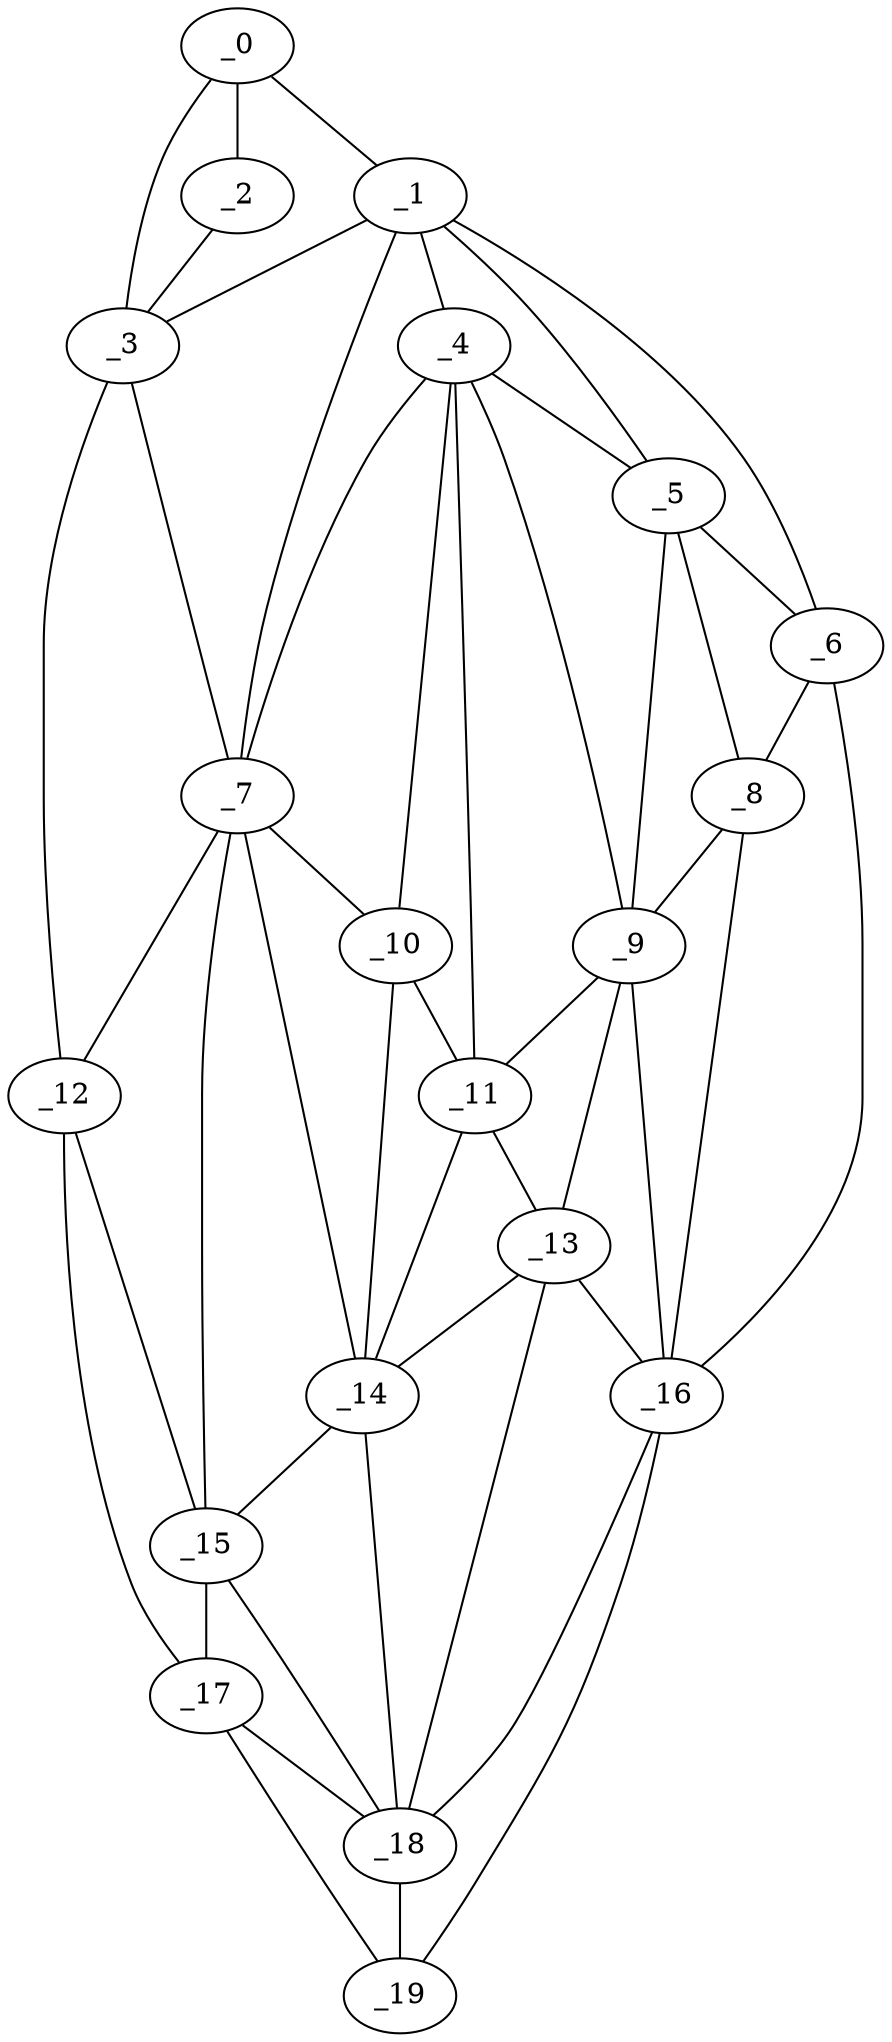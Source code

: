 graph "obj39__125.gxl" {
	_0	 [x=16,
		y=30];
	_1	 [x=16,
		y=39];
	_0 -- _1	 [valence=1];
	_2	 [x=19,
		y=23];
	_0 -- _2	 [valence=1];
	_3	 [x=34,
		y=17];
	_0 -- _3	 [valence=2];
	_1 -- _3	 [valence=1];
	_4	 [x=51,
		y=56];
	_1 -- _4	 [valence=1];
	_5	 [x=52,
		y=83];
	_1 -- _5	 [valence=2];
	_6	 [x=53,
		y=125];
	_1 -- _6	 [valence=1];
	_7	 [x=54,
		y=38];
	_1 -- _7	 [valence=1];
	_2 -- _3	 [valence=1];
	_3 -- _7	 [valence=2];
	_12	 [x=72,
		y=2];
	_3 -- _12	 [valence=1];
	_4 -- _5	 [valence=2];
	_4 -- _7	 [valence=2];
	_9	 [x=59,
		y=81];
	_4 -- _9	 [valence=2];
	_10	 [x=60,
		y=56];
	_4 -- _10	 [valence=1];
	_11	 [x=67,
		y=65];
	_4 -- _11	 [valence=2];
	_5 -- _6	 [valence=2];
	_8	 [x=57,
		y=118];
	_5 -- _8	 [valence=2];
	_5 -- _9	 [valence=1];
	_6 -- _8	 [valence=1];
	_16	 [x=109,
		y=99];
	_6 -- _16	 [valence=1];
	_7 -- _10	 [valence=2];
	_7 -- _12	 [valence=1];
	_14	 [x=106,
		y=51];
	_7 -- _14	 [valence=1];
	_15	 [x=109,
		y=35];
	_7 -- _15	 [valence=2];
	_8 -- _9	 [valence=2];
	_8 -- _16	 [valence=1];
	_9 -- _11	 [valence=2];
	_13	 [x=105,
		y=66];
	_9 -- _13	 [valence=1];
	_9 -- _16	 [valence=2];
	_10 -- _11	 [valence=1];
	_10 -- _14	 [valence=2];
	_11 -- _13	 [valence=2];
	_11 -- _14	 [valence=2];
	_12 -- _15	 [valence=2];
	_17	 [x=110,
		y=11];
	_12 -- _17	 [valence=1];
	_13 -- _14	 [valence=2];
	_13 -- _16	 [valence=2];
	_18	 [x=113,
		y=26];
	_13 -- _18	 [valence=2];
	_14 -- _15	 [valence=1];
	_14 -- _18	 [valence=2];
	_15 -- _17	 [valence=2];
	_15 -- _18	 [valence=2];
	_16 -- _18	 [valence=2];
	_19	 [x=114,
		y=16];
	_16 -- _19	 [valence=1];
	_17 -- _18	 [valence=2];
	_17 -- _19	 [valence=1];
	_18 -- _19	 [valence=2];
}
